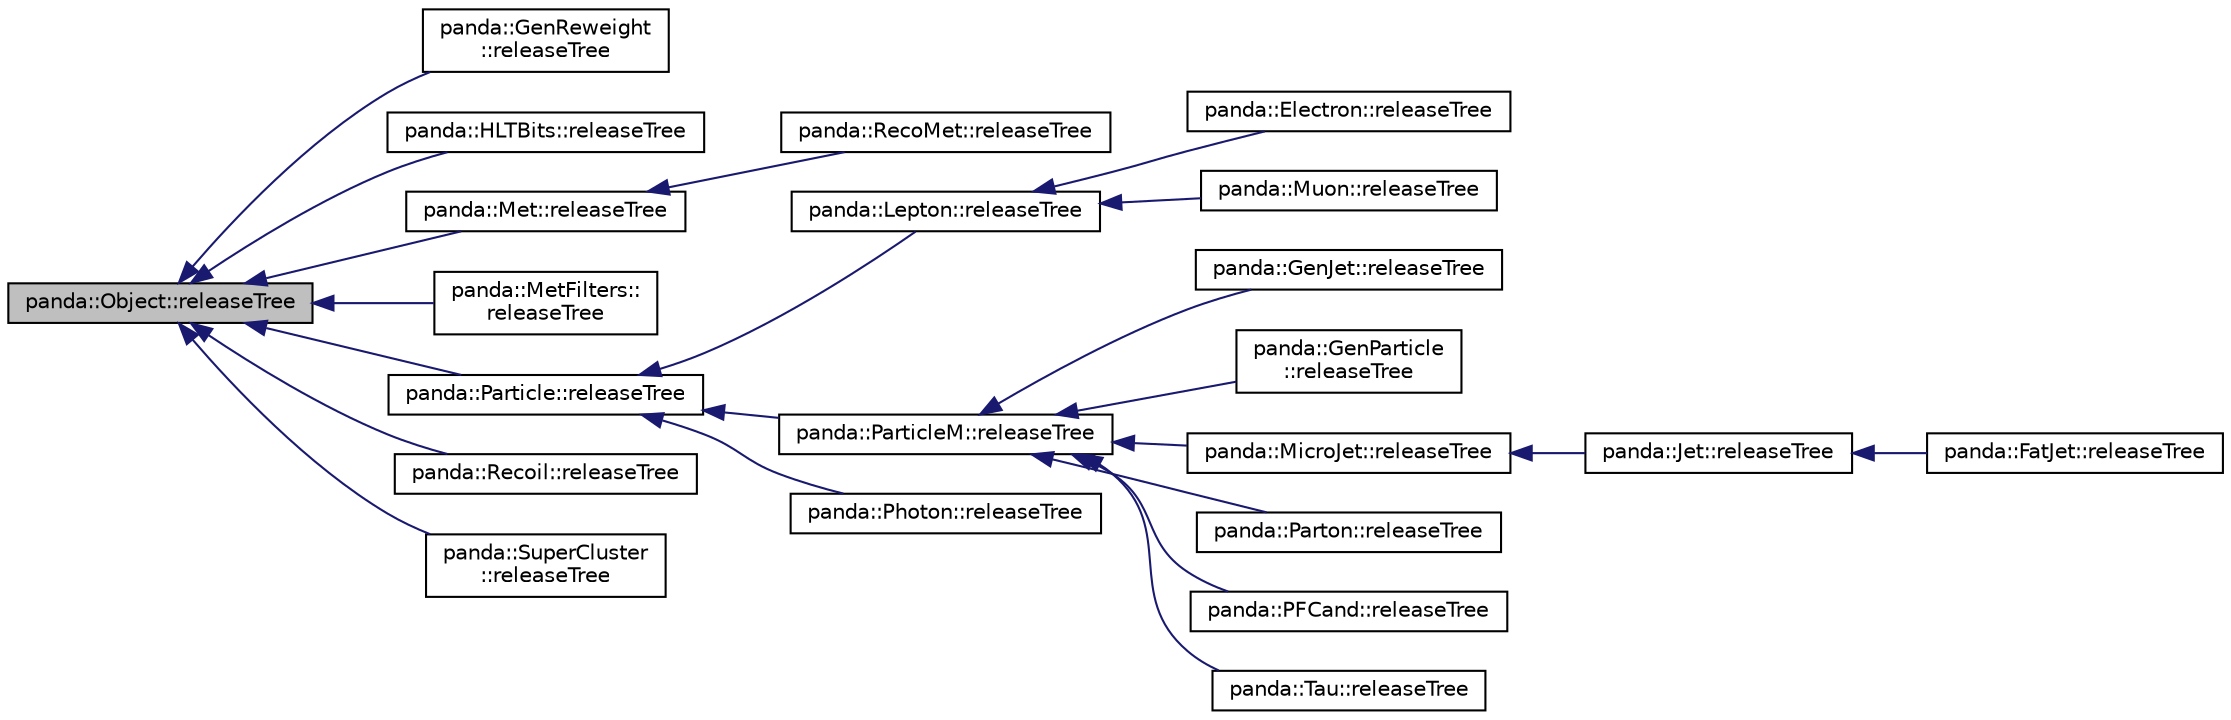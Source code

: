 digraph "panda::Object::releaseTree"
{
 // INTERACTIVE_SVG=YES
  edge [fontname="Helvetica",fontsize="10",labelfontname="Helvetica",labelfontsize="10"];
  node [fontname="Helvetica",fontsize="10",shape=record];
  rankdir="LR";
  Node1 [label="panda::Object::releaseTree",height=0.2,width=0.4,color="black", fillcolor="grey75", style="filled" fontcolor="black"];
  Node1 -> Node2 [dir="back",color="midnightblue",fontsize="10",style="solid"];
  Node2 [label="panda::GenReweight\l::releaseTree",height=0.2,width=0.4,color="black", fillcolor="white", style="filled",URL="$classpanda_1_1GenReweight.html#a16a66039913555976cb4dff6bd604cb0",tooltip="Reset the branch pointer to unlink the branch from this object. "];
  Node1 -> Node3 [dir="back",color="midnightblue",fontsize="10",style="solid"];
  Node3 [label="panda::HLTBits::releaseTree",height=0.2,width=0.4,color="black", fillcolor="white", style="filled",URL="$classpanda_1_1HLTBits.html#a0279b04fa7d7ab49ae4b002c1d8d6355",tooltip="Reset the branch pointer to unlink the branch from this object. "];
  Node1 -> Node4 [dir="back",color="midnightblue",fontsize="10",style="solid"];
  Node4 [label="panda::Met::releaseTree",height=0.2,width=0.4,color="black", fillcolor="white", style="filled",URL="$classpanda_1_1Met.html#a89cb9ce10002cb2238b875a7ce4bf293",tooltip="Reset the branch pointer to unlink the branch from this object. "];
  Node4 -> Node5 [dir="back",color="midnightblue",fontsize="10",style="solid"];
  Node5 [label="panda::RecoMet::releaseTree",height=0.2,width=0.4,color="black", fillcolor="white", style="filled",URL="$classpanda_1_1RecoMet.html#aff4a46217bfa8d7d1a950ed0d91891c6",tooltip="Reset the branch pointer to unlink the branch from this object. "];
  Node1 -> Node6 [dir="back",color="midnightblue",fontsize="10",style="solid"];
  Node6 [label="panda::MetFilters::\lreleaseTree",height=0.2,width=0.4,color="black", fillcolor="white", style="filled",URL="$classpanda_1_1MetFilters.html#a6633e093ac16926f857b4b44b35f32f6",tooltip="Reset the branch pointer to unlink the branch from this object. "];
  Node1 -> Node7 [dir="back",color="midnightblue",fontsize="10",style="solid"];
  Node7 [label="panda::Particle::releaseTree",height=0.2,width=0.4,color="black", fillcolor="white", style="filled",URL="$classpanda_1_1Particle.html#a8fb6fa0b4316967da573181262727142",tooltip="Reset the branch pointer to unlink the branch from this object. "];
  Node7 -> Node8 [dir="back",color="midnightblue",fontsize="10",style="solid"];
  Node8 [label="panda::Lepton::releaseTree",height=0.2,width=0.4,color="black", fillcolor="white", style="filled",URL="$classpanda_1_1Lepton.html#a6c7aa6fc6916d294290b96cfa5ee5585",tooltip="Reset the branch pointer to unlink the branch from this object. "];
  Node8 -> Node9 [dir="back",color="midnightblue",fontsize="10",style="solid"];
  Node9 [label="panda::Electron::releaseTree",height=0.2,width=0.4,color="black", fillcolor="white", style="filled",URL="$classpanda_1_1Electron.html#a9c5f1f1de56657622fbb175e0dc65aac",tooltip="Reset the branch pointer to unlink the branch from this object. "];
  Node8 -> Node10 [dir="back",color="midnightblue",fontsize="10",style="solid"];
  Node10 [label="panda::Muon::releaseTree",height=0.2,width=0.4,color="black", fillcolor="white", style="filled",URL="$classpanda_1_1Muon.html#a00d513e2558d8da5c4845ec09f2d4b7d",tooltip="Reset the branch pointer to unlink the branch from this object. "];
  Node7 -> Node11 [dir="back",color="midnightblue",fontsize="10",style="solid"];
  Node11 [label="panda::ParticleM::releaseTree",height=0.2,width=0.4,color="black", fillcolor="white", style="filled",URL="$classpanda_1_1ParticleM.html#a0315a281e15ff66329eef5169b162e8e",tooltip="Reset the branch pointer to unlink the branch from this object. "];
  Node11 -> Node12 [dir="back",color="midnightblue",fontsize="10",style="solid"];
  Node12 [label="panda::GenJet::releaseTree",height=0.2,width=0.4,color="black", fillcolor="white", style="filled",URL="$classpanda_1_1GenJet.html#a013d93183730d090e26b228c65cf9ce2",tooltip="Reset the branch pointer to unlink the branch from this object. "];
  Node11 -> Node13 [dir="back",color="midnightblue",fontsize="10",style="solid"];
  Node13 [label="panda::GenParticle\l::releaseTree",height=0.2,width=0.4,color="black", fillcolor="white", style="filled",URL="$classpanda_1_1GenParticle.html#a5bd4d21966d73f742f2a37c8ad6e5cf5",tooltip="Reset the branch pointer to unlink the branch from this object. "];
  Node11 -> Node14 [dir="back",color="midnightblue",fontsize="10",style="solid"];
  Node14 [label="panda::MicroJet::releaseTree",height=0.2,width=0.4,color="black", fillcolor="white", style="filled",URL="$classpanda_1_1MicroJet.html#a1f12baa07c2b52599be1e7808da40742",tooltip="Reset the branch pointer to unlink the branch from this object. "];
  Node14 -> Node15 [dir="back",color="midnightblue",fontsize="10",style="solid"];
  Node15 [label="panda::Jet::releaseTree",height=0.2,width=0.4,color="black", fillcolor="white", style="filled",URL="$classpanda_1_1Jet.html#af402d8510a38cfe145405448644ea3eb",tooltip="Reset the branch pointer to unlink the branch from this object. "];
  Node15 -> Node16 [dir="back",color="midnightblue",fontsize="10",style="solid"];
  Node16 [label="panda::FatJet::releaseTree",height=0.2,width=0.4,color="black", fillcolor="white", style="filled",URL="$classpanda_1_1FatJet.html#a9ade7c13e2e94e5796ed7f60b2366896",tooltip="Reset the branch pointer to unlink the branch from this object. "];
  Node11 -> Node17 [dir="back",color="midnightblue",fontsize="10",style="solid"];
  Node17 [label="panda::Parton::releaseTree",height=0.2,width=0.4,color="black", fillcolor="white", style="filled",URL="$classpanda_1_1Parton.html#a6772498c2e5f5fc7fc041e099d8b6348",tooltip="Reset the branch pointer to unlink the branch from this object. "];
  Node11 -> Node18 [dir="back",color="midnightblue",fontsize="10",style="solid"];
  Node18 [label="panda::PFCand::releaseTree",height=0.2,width=0.4,color="black", fillcolor="white", style="filled",URL="$classpanda_1_1PFCand.html#ad2c2668cf6c6fd3d6ff09e4bdebbfc2a",tooltip="Reset the branch pointer to unlink the branch from this object. "];
  Node11 -> Node19 [dir="back",color="midnightblue",fontsize="10",style="solid"];
  Node19 [label="panda::Tau::releaseTree",height=0.2,width=0.4,color="black", fillcolor="white", style="filled",URL="$classpanda_1_1Tau.html#a00639fe81c56ac1e7bc1d3977d1e9bce",tooltip="Reset the branch pointer to unlink the branch from this object. "];
  Node7 -> Node20 [dir="back",color="midnightblue",fontsize="10",style="solid"];
  Node20 [label="panda::Photon::releaseTree",height=0.2,width=0.4,color="black", fillcolor="white", style="filled",URL="$classpanda_1_1Photon.html#aae96bba0a370e01375787ce12f22bb65",tooltip="Reset the branch pointer to unlink the branch from this object. "];
  Node1 -> Node21 [dir="back",color="midnightblue",fontsize="10",style="solid"];
  Node21 [label="panda::Recoil::releaseTree",height=0.2,width=0.4,color="black", fillcolor="white", style="filled",URL="$classpanda_1_1Recoil.html#afe78f0c80a14aaeddd76220aa16aed6e",tooltip="Reset the branch pointer to unlink the branch from this object. "];
  Node1 -> Node22 [dir="back",color="midnightblue",fontsize="10",style="solid"];
  Node22 [label="panda::SuperCluster\l::releaseTree",height=0.2,width=0.4,color="black", fillcolor="white", style="filled",URL="$classpanda_1_1SuperCluster.html#a1bb8e632e803b43b8c6e76e512a7e39d",tooltip="Reset the branch pointer to unlink the branch from this object. "];
}
